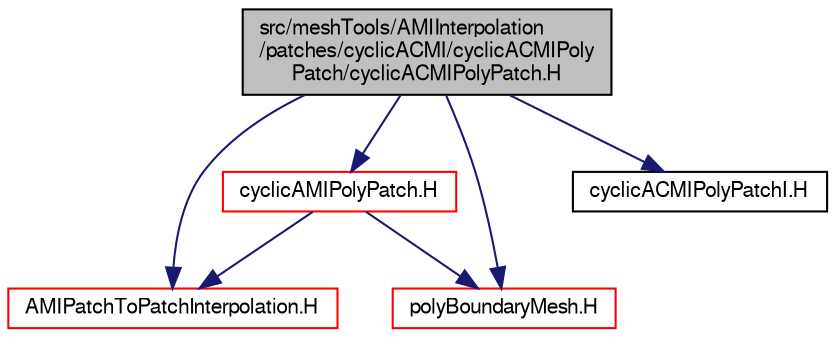 digraph "src/meshTools/AMIInterpolation/patches/cyclicACMI/cyclicACMIPolyPatch/cyclicACMIPolyPatch.H"
{
  bgcolor="transparent";
  edge [fontname="FreeSans",fontsize="10",labelfontname="FreeSans",labelfontsize="10"];
  node [fontname="FreeSans",fontsize="10",shape=record];
  Node0 [label="src/meshTools/AMIInterpolation\l/patches/cyclicACMI/cyclicACMIPoly\lPatch/cyclicACMIPolyPatch.H",height=0.2,width=0.4,color="black", fillcolor="grey75", style="filled", fontcolor="black"];
  Node0 -> Node1 [color="midnightblue",fontsize="10",style="solid",fontname="FreeSans"];
  Node1 [label="cyclicAMIPolyPatch.H",height=0.2,width=0.4,color="red",URL="$a07403.html"];
  Node1 -> Node158 [color="midnightblue",fontsize="10",style="solid",fontname="FreeSans"];
  Node158 [label="AMIPatchToPatchInterpolation.H",height=0.2,width=0.4,color="red",URL="$a07292.html"];
  Node1 -> Node199 [color="midnightblue",fontsize="10",style="solid",fontname="FreeSans"];
  Node199 [label="polyBoundaryMesh.H",height=0.2,width=0.4,color="red",URL="$a11615.html"];
  Node0 -> Node158 [color="midnightblue",fontsize="10",style="solid",fontname="FreeSans"];
  Node0 -> Node199 [color="midnightblue",fontsize="10",style="solid",fontname="FreeSans"];
  Node0 -> Node208 [color="midnightblue",fontsize="10",style="solid",fontname="FreeSans"];
  Node208 [label="cyclicACMIPolyPatchI.H",height=0.2,width=0.4,color="black",URL="$a07364.html"];
}
